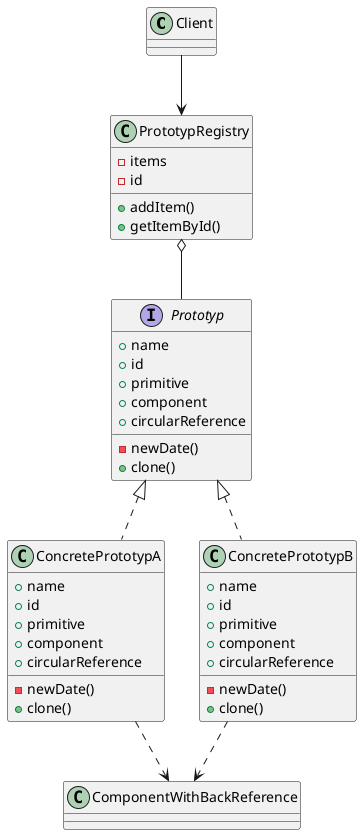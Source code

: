 @startuml Prototyp

class Client {

}

class PrototypRegistry {
    -items
    -id
    +addItem()
    +getItemById()
}

interface Prototyp {
    +name
    +id
    +primitive
    +component
    +circularReference
    -newDate()
    +clone()
}

class ConcretePrototypA {
    +name
    +id
    +primitive
    +component
    +circularReference
    -newDate()
    +clone()
}

class ConcretePrototypB {
    +name
    +id
    +primitive
    +component
    +circularReference
    -newDate()
    +clone()
}

class ComponentWithBackReference {

}

Client --> PrototypRegistry
PrototypRegistry o-- Prototyp
Prototyp <|.. ConcretePrototypA
Prototyp <|.. ConcretePrototypB
ConcretePrototypA ..> ComponentWithBackReference
ConcretePrototypB ..> ComponentWithBackReference
@enduml